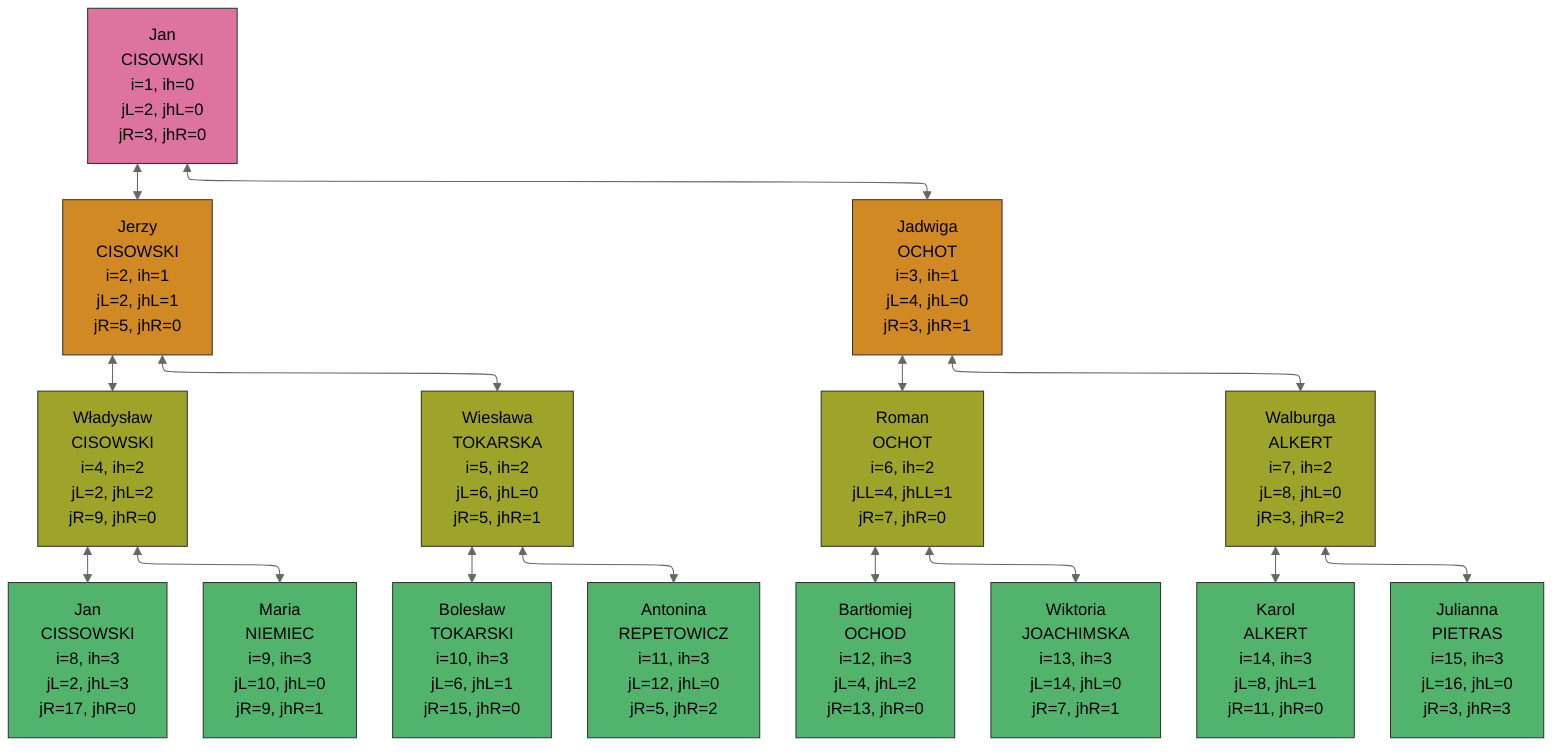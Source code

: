---
config:
  layout: elk
  theme: neutral
---
graph TD
  01["Jan<br />CISOWSKI<br />i=1, ih=0<br />jL=2, jhL=0<br />jR=3, jhR=0<br />"]
  01 <--> 02["Jerzy<br />CISOWSKI<br />i=2, ih=1<br />jL=2, jhL=1<br />jR=5, jhR=0<br />"]
  01 <--> 03["Jadwiga<br />OCHOT<br />i=3, ih=1<br />jL=4, jhL=0<br />jR=3, jhR=1<br />"]
  02 <--> 04["Władysław<br />CISOWSKI<br />i=4, ih=2<br />jL=2, jhL=2<br />jR=9, jhR=0<br />"]
  02 <--> 05["Wiesława<br />TOKARSKA<br />i=5, ih=2<br />jL=6, jhL=0<br />jR=5, jhR=1<br />"]
  03 <--> 06["Roman<br />OCHOT<br />i=6, ih=2<br />jLL=4, jhLL=1<br />jR=7, jhR=0<br />"]
  03 <--> 07["Walburga<br />ALKERT<br />i=7, ih=2<br />jL=8, jhL=0<br />jR=3, jhR=2<br />"]
  04 <--> 08["Jan<br />CISSOWSKI<br />i=8, ih=3<br />jL=2, jhL=3<br />jR=17, jhR=0<br />"]
  04 <--> 09["Maria<br />NIEMIEC<br />i=9, ih=3<br />jL=10, jhL=0<br />jR=9, jhR=1<br />"]
  05 <--> 10["Bolesław<br />TOKARSKI<br />i=10, ih=3<br />jL=6, jhL=1<br />jR=15, jhR=0<br />"]
  05 <--> 11["Antonina<br />REPETOWICZ<br />i=11, ih=3<br />jL=12, jhL=0<br />jR=5, jhR=2<br />"]
  06 <--> 12["Bartłomiej<br />OCHOD<br />i=12, ih=3<br />jL=4, jhL=2<br />jR=13, jhR=0<br />"]
  06 <--> 13["Wiktoria<br />JOACHIMSKA<br />i=13, ih=3<br />jL=14, jhL=0<br />jR=7, jhR=1<br />"]
  07 <--> 14["Karol<br />ALKERT<br />i=14, ih=3<br />jL=8, jhL=1<br />jR=11, jhR=0<br />"]
  07 <--> 15["Julianna<br />PIETRAS<br />i=15, ih=3<br />jL=16, jhL=0<br />jR=3, jhR=3<br />"]

  style 01 fill:#dd74a0,stroke:#333,stroke-width:1px
  style 02 fill:#d18a23,stroke:#333,stroke-width:1px
  style 03 fill:#d18a23,stroke:#333,stroke-width:1px
  style 04 fill:#9ea329,stroke:#333,stroke-width:1px
  style 05 fill:#9ea329,stroke:#333,stroke-width:1px
  style 06 fill:#9ea329,stroke:#333,stroke-width:1px
  style 07 fill:#9ea329,stroke:#333,stroke-width:1px
  style 08 fill:#52b36c,stroke:#333,stroke-width:1px
  style 09 fill:#52b36c,stroke:#333,stroke-width:1px
  style 10 fill:#52b36c,stroke:#333,stroke-width:1px
  style 11 fill:#52b36c,stroke:#333,stroke-width:1px
  style 12 fill:#52b36c,stroke:#333,stroke-width:1px
  style 13 fill:#52b36c,stroke:#333,stroke-width:1px
  style 14 fill:#52b36c,stroke:#333,stroke-width:1px
  style 15 fill:#52b36c,stroke:#333,stroke-width:1px